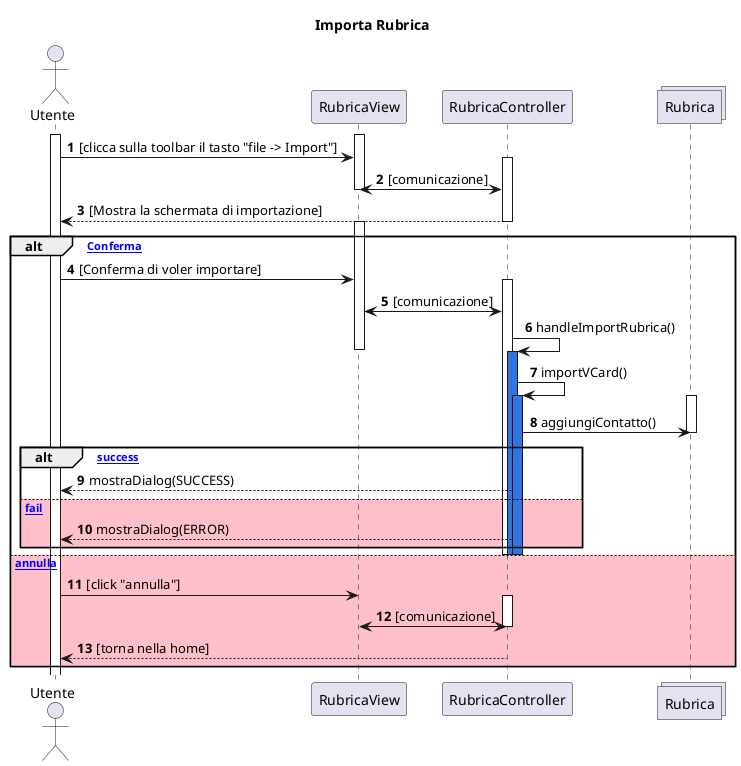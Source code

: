 @startuml
title Importa Rubrica
autonumber
actor Utente
participant RubricaView
participant RubricaController
collections Rubrica

activate Utente
activate RubricaView
Utente->RubricaView:[clicca sulla toolbar il tasto "file -> Import"]
activate RubricaController
RubricaController<->RubricaView:[comunicazione]
deactivate RubricaView
RubricaController-->Utente:[Mostra la schermata di importazione]
deactivate RubricaController

alt [Conferma]
    activate RubricaView
    Utente->RubricaView:[Conferma di voler importare]
    activate RubricaController
    RubricaView<->RubricaController:[comunicazione]
    RubricaController->RubricaController : handleImportRubrica()
    deactivate RubricaView
    activate RubricaController #3375E0
    RubricaController->RubricaController : importVCard()
    activate RubricaController #3375E0
    activate Rubrica
    RubricaController->Rubrica : aggiungiContatto()
    deactivate Rubrica
    alt [import success]
        RubricaController-->Utente: mostraDialog(SUCCESS)
    else #pink [import fail] 
        RubricaController-->Utente: mostraDialog(ERROR)
    end
    deactivate RubricaController
    deactivate RubricaController
    deactivate Rubrica
    deactivate RubricaController
    activate RubricaView
else #pink [annulla]
    Utente->RubricaView:[click "annulla"]
    activate RubricaController
    RubricaView<->RubricaController:[comunicazione]
    deactivate RubricaController
    RubricaController-->Utente:[torna nella home]
end
deactivate RubricaView

@enduml
